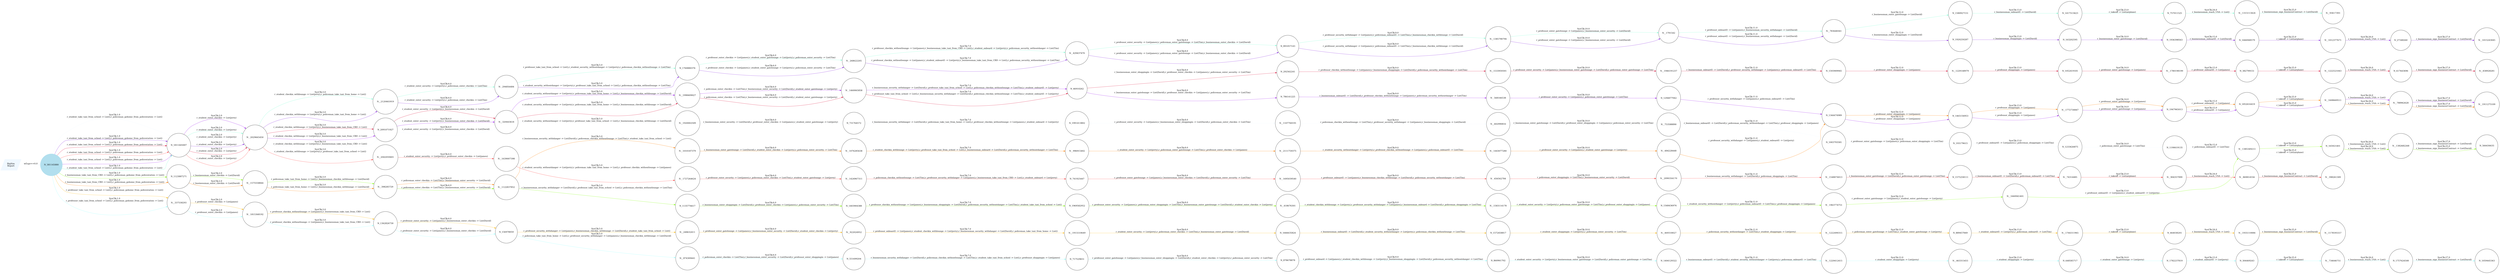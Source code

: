 digraph reaction_graph {
   rankdir=LR;
   Node [shape = circle];
   BigSim_Report [shape = parallelogram color = aliceblue style=filled label="BigSim
Report"];
BigSim_Report -> N_381145880[color = aliceblue label = "wExpr==0.0
"];
 N_381145880
 [shape=circle, color=lightblue2, style=filled];
N_1811445007[ label="N_1811445007"];
 N_381145880 -> N_1811445007[ color = purple label = "SysClk:1.0
r_student_take_taxi_from_school -> List(),r_policeman_gohome_from_policestation -> List()"];
N__2029665450[ label="N__2029665450"];
 N_1811445007 -> N__2029665450[ color = purple label = "SysClk:2.0
r_student_enter_checkin -> List(jerry)"];
N_2091071927[ label="N_2091071927"];
 N__2029665450 -> N_2091071927[ color = purple label = "SysClk:3.0
r_student_checkin_withlounge -> List(jerry),r_businessman_take_taxi_from_CBD -> List()"];
N__320443618[ label="N__320443618"];
 N_2091071927 -> N__320443618[ color = purple label = "SysClk:4.0
r_student_enter_security -> List(jerry),r_businessman_enter_checkin -> List(David)"];
N__1998409027[ label="N__1998409027"];
 N__320443618 -> N__1998409027[ color = purple label = "SysClk:5.0
r_student_security_withoutdanger -> List(jerry),r_policeman_take_taxi_from_home -> List(),r_businessman_checkin_withlounge -> List(David)"];
N__1460065858[ label="N__1460065858"];
 N__1998409027 -> N__1460065858[ color = purple label = "SysClk:6.0
r_policeman_enter_checkin -> List(Tim),r_businessman_enter_security -> List(David),r_student_enter_gatelounge -> List(jerry)"];
N_46910262[ label="N_46910262"];
 N__1460065858 -> N_46910262[ color = purple label = "SysClk:7.0
r_businessman_security_withdanger -> List(David),r_professor_take_taxi_from_school -> List(),r_policeman_checkin_withoutlounge -> List(Tim),r_student_onboard1 -> List(jerry)"];
N_786141225[ label="N_786141225"];
 N_46910262 -> N_786141225[ color = purple label = "SysClk:8.0
r_businessman_enter_gatelounge -> List(David),r_professor_enter_checkin -> List(james),r_policeman_enter_security -> List(Tim)"];
N__568166538[ label="N__568166538"];
 N_786141225 -> N__568166538[ color = purple label = "SysClk:9.0
r_businessman_onboard1 -> List(David),r_professor_checkin_withoutlounge -> List(james),r_policeman_security_withoutdanger -> List(Tim)"];
N_1294877942[ label="N_1294877942"];
 N__568166538 -> N_1294877942[ color = purple label = "SysClk:10.0
r_professor_enter_security -> List(james),r_policeman_enter_gatelounge -> List(Tim)"];
N_1344474989[ label="N_1344474989"];
 N_1294877942 -> N_1344474989[ color = purple label = "SysClk:11.0
r_professor_security_withdanger -> List(james),r_policeman_onboard1 -> List(Tim)"];
N_1465156953[ label="N_1465156953"];
 N_1344474989 -> N_1465156953[ color = purple label = "SysClk:12.0
r_professor_enter_shoppingin -> List(james)"];
N__1772730847[ label="N__1772730847"];
 N_1465156953 -> N__1772730847[ color = purple label = "SysClk:13.0
r_professor_shoppingin -> List(james)"];
N_1947965013[ label="N_1947965013"];
 N__1772730847 -> N_1947965013[ color = purple label = "SysClk:14.0
r_professor_enter_gatelounge -> List(james)"];
N_1852616419[ label="N_1852616419"];
 N_1947965013 -> N_1852616419[ color = purple label = "SysClk:15.0
r_professor_onboard1 -> List(james)"];
N__1608669511[ label="N__1608669511"];
 N_1852616419 -> N__1608669511[ color = purple label = "SysClk:25.0
r_takeoff -> List(airplane)"];
N__788962628[ label="N__788962628"];
 N__1608669511 -> N__788962628[ color = purple label = "SysClk:26.0
r_businessman_reach_USA -> List()"];
N__1911275109[ label="N__1911275109"];
 N__788962628 -> N__1911275109[ color = purple label = "SysClk:27.0
r_businessman_sign_businessContract -> List(David)"];
N__337558293[ label="N__337558293"];
 N_381145880 -> N__337558293[ color = darkgoldenrod1 label = "SysClk:1.0
r_professor_take_taxi_from_school -> List(),r_policeman_gohome_from_policestation -> List()"];
N__1815368192[ label="N__1815368192"];
 N__337558293 -> N__1815368192[ color = darkgoldenrod1 label = "SysClk:2.0
r_professor_enter_checkin -> List(james)"];
N_1362826730[ label="N_1362826730"];
 N__1815368192 -> N_1362826730[ color = darkgoldenrod1 label = "SysClk:3.0
r_professor_checkin_withoutlounge -> List(james),r_businessman_take_taxi_from_CBD -> List()"];
N_156978059[ label="N_156978059"];
 N_1362826730 -> N_156978059[ color = darkgoldenrod1 label = "SysClk:4.0
r_professor_enter_security -> List(james),r_businessman_enter_checkin -> List(David)"];
N__248632411[ label="N__248632411"];
 N_156978059 -> N__248632411[ color = darkgoldenrod1 label = "SysClk:5.0
r_professor_security_withdanger -> List(james),r_businessman_checkin_withlounge -> List(David),r_student_take_taxi_from_school -> List()"];
N__922024952[ label="N__922024952"];
 N__248632411 -> N__922024952[ color = darkgoldenrod1 label = "SysClk:6.0
r_professor_enter_gatelounge -> List(james),r_businessman_enter_security -> List(David),r_student_enter_checkin -> List(jerry)"];
N__1915510649[ label="N__1915510649"];
 N__922024952 -> N__1915510649[ color = darkgoldenrod1 label = "SysClk:7.0
r_professor_onboard1 -> List(james),r_student_checkin_withlounge -> List(jerry),r_businessman_security_withdanger -> List(David),r_policeman_take_taxi_from_home -> List()"];
N_1666635824[ label="N_1666635824"];
 N__1915510649 -> N_1666635824[ color = darkgoldenrod1 label = "SysClk:8.0
r_student_enter_security -> List(jerry),r_policeman_enter_checkin -> List(Tim),r_businessman_enter_gatelounge -> List(David)"];
N_1572458817[ label="N_1572458817"];
 N_1666635824 -> N_1572458817[ color = darkgoldenrod1 label = "SysClk:9.0
r_businessman_onboard1 -> List(David),r_student_security_withoutdanger -> List(jerry),r_policeman_checkin_withoutlounge -> List(Tim)"];
N__469318027[ label="N__469318027"];
 N_1572458817 -> N__469318027[ color = darkgoldenrod1 label = "SysClk:10.0
r_student_enter_shoppingin -> List(jerry),r_policeman_enter_security -> List(Tim)"];
N__1222490315[ label="N__1222490315"];
 N__469318027 -> N__1222490315[ color = darkgoldenrod1 label = "SysClk:11.0
r_policeman_security_withoutdanger -> List(Tim),r_student_shoppingin -> List(jerry)"];
N_889457849[ label="N_889457849"];
 N__1222490315 -> N_889457849[ color = darkgoldenrod1 label = "SysClk:12.0
r_policeman_enter_gatelounge -> List(Tim),r_student_enter_gatelounge -> List(jerry)"];
N__1764311965[ label="N__1764311965"];
 N_889457849 -> N__1764311965[ color = darkgoldenrod1 label = "SysClk:13.0
r_student_onboard1 -> List(jerry),r_policeman_onboard1 -> List(Tim)"];
N_464038201[ label="N_464038201"];
 N__1764311965 -> N_464038201[ color = darkgoldenrod1 label = "SysClk:23.0
r_takeoff -> List(airplane)"];
N__1935110084[ label="N__1935110084"];
 N_464038201 -> N__1935110084[ color = darkgoldenrod1 label = "SysClk:24.0
r_businessman_reach_USA -> List()"];
N__1178595557[ label="N__1178595557"];
 N__1935110084 -> N__1178595557[ color = darkgoldenrod1 label = "SysClk:25.0
r_businessman_sign_businessContract -> List(David)"];
N_1123887271[ label="N_1123887271"];
 N_381145880 -> N_1123887271[ color = chartreuse1 label = "SysClk:1.0
r_businessman_take_taxi_from_CBD -> List(),r_policeman_gohome_from_policestation -> List()"];
N__1575558844[ label="N__1575558844"];
 N_1123887271 -> N__1575558844[ color = chartreuse1 label = "SysClk:2.0
r_businessman_enter_checkin -> List(David)"];
N__398285729[ label="N__398285729"];
 N__1575558844 -> N__398285729[ color = chartreuse1 label = "SysClk:3.0
r_policeman_take_taxi_from_home -> List(),r_businessman_checkin_withlounge -> List(David)"];
N__1122837852[ label="N__1122837852"];
 N__398285729 -> N__1122837852[ color = chartreuse1 label = "SysClk:4.0
r_policeman_enter_checkin -> List(Tim),r_businessman_enter_security -> List(David)"];
N_1135776617[ label="N_1135776617"];
 N__1122837852 -> N_1135776617[ color = chartreuse1 label = "SysClk:5.0
r_businessman_security_withdanger -> List(David),r_professor_take_taxi_from_school -> List(),r_policeman_checkin_withoutlounge -> List(Tim)"];
N_1403904388[ label="N_1403904388"];
 N_1135776617 -> N_1403904388[ color = chartreuse1 label = "SysClk:6.0
r_businessman_enter_shoppingin -> List(David),r_professor_enter_checkin -> List(james),r_policeman_enter_security -> List(Tim)"];
N_1969582952[ label="N_1969582952"];
 N_1403904388 -> N_1969582952[ color = chartreuse1 label = "SysClk:7.0
r_professor_checkin_withoutlounge -> List(james),r_businessman_shoppingin -> List(David),r_policeman_security_withoutdanger -> List(Tim),r_student_take_taxi_from_school -> List()"];
N__418676301[ label="N__418676301"];
 N_1969582952 -> N__418676301[ color = chartreuse1 label = "SysClk:8.0
r_professor_enter_security -> List(james),r_policeman_enter_shoppingin -> List(Tim),r_businessman_enter_gatelounge -> List(David),r_student_enter_checkin -> List(jerry)"];
N__1583114178[ label="N__1583114178"];
 N__418676301 -> N__1583114178[ color = chartreuse1 label = "SysClk:9.0
r_student_checkin_withlounge -> List(jerry),r_professor_security_withdanger -> List(james),r_businessman_onboard -> List(David),r_policeman_shoppingin -> List(Tim)"];
N_1568436976[ label="N_1568436976"];
 N__1583114178 -> N_1568436976[ color = chartreuse1 label = "SysClk:10.0
r_student_enter_security -> List(jerry),r_policeman_enter_gatelounge -> List(Tim),r_professor_enter_shoppingin -> List(james)"];
N__1963774751[ label="N__1963774751"];
 N_1568436976 -> N__1963774751[ color = chartreuse1 label = "SysClk:11.0
r_student_security_withoutdanger -> List(jerry),r_policeman_onboard1 -> List(Tim),r_professor_shoppingin -> List(james)"];
N__1660941401[ label="N__1660941401"];
 N__1963774751 -> N__1660941401[ color = chartreuse1 label = "SysClk:12.0
r_professor_enter_gatelounge -> List(james),r_student_enter_gatelounge -> List(jerry)"];
N__1385349213[ label="N__1385349213"];
 N__1660941401 -> N__1385349213[ color = chartreuse1 label = "SysClk:13.0
r_professor_onboard1 -> List(james),r_student_onboard1 -> List(jerry)"];
N_165921401[ label="N_165921401"];
 N__1385349213 -> N_165921401[ color = chartreuse1 label = "SysClk:23.0
r_takeoff -> List(airplane)"];
N__1382682268[ label="N__1382682268"];
 N_165921401 -> N__1382682268[ color = chartreuse1 label = "SysClk:24.0
r_businessman_reach_USA -> List()"];
N_566436635[ label="N_566436635"];
 N__1382682268 -> N_566436635[ color = chartreuse1 label = "SysClk:25.0
r_businessman_sign_businessContract -> List(David)"];
N_1123887271[ label="N_1123887271"];
 N_381145880 -> N_1123887271[ color = darkorange1 label = "SysClk:1.0
r_businessman_take_taxi_from_CBD -> List(),r_policeman_gohome_from_policestation -> List()"];
N__1575558844[ label="N__1575558844"];
 N_1123887271 -> N__1575558844[ color = darkorange1 label = "SysClk:2.0
r_businessman_enter_checkin -> List(David)"];
N__398285729[ label="N__398285729"];
 N__1575558844 -> N__398285729[ color = darkorange1 label = "SysClk:3.0
r_policeman_take_taxi_from_home -> List(),r_businessman_checkin_withlounge -> List(David)"];
N__1122837852[ label="N__1122837852"];
 N__398285729 -> N__1122837852[ color = darkorange1 label = "SysClk:4.0
r_policeman_enter_checkin -> List(Tim),r_businessman_enter_security -> List(David)"];
N__1010187379[ label="N__1010187379"];
 N__1122837852 -> N__1010187379[ color = darkorange1 label = "SysClk:5.0
r_businessman_security_withdanger -> List(David),r_policeman_checkin_withoutlounge -> List(Tim),r_student_take_taxi_from_school -> List()"];
N__1076285638[ label="N__1076285638"];
 N__1010187379 -> N__1076285638[ color = darkorange1 label = "SysClk:6.0
r_businessman_enter_gatelounge -> List(David),r_student_enter_checkin -> List(jerry),r_policeman_enter_security -> List(Tim)"];
N__996915402[ label="N__996915402"];
 N__1076285638 -> N__996915402[ color = darkorange1 label = "SysClk:7.0
r_student_checkin_withlounge -> List(jerry),r_professor_take_taxi_from_school -> List(),r_businessman_onboard -> List(David),r_policeman_security_withoutdanger -> List(Tim)"];
N__2111759375[ label="N__2111759375"];
 N__996915402 -> N__2111759375[ color = darkorange1 label = "SysClk:8.0
r_student_enter_security -> List(jerry),r_policeman_enter_gatelounge -> List(Tim),r_professor_enter_checkin -> List(james)"];
N__1443077280[ label="N__1443077280"];
 N__2111759375 -> N__1443077280[ color = darkorange1 label = "SysClk:9.0
r_student_security_withoutdanger -> List(jerry),r_professor_checkin_withoutlounge -> List(james),r_policeman_onboard1 -> List(Tim)"];
N__484228448[ label="N__484228448"];
 N__1443077280 -> N__484228448[ color = darkorange1 label = "SysClk:10.0
r_professor_enter_security -> List(james),r_student_enter_gatelounge -> List(jerry)"];
N_1344474989[ label="N_1344474989"];
 N__484228448 -> N_1344474989[ color = darkorange1 label = "SysClk:11.0
r_professor_security_withdanger -> List(james),r_student_onboard1 -> List(jerry)"];
N_1465156953[ label="N_1465156953"];
 N_1344474989 -> N_1465156953[ color = darkorange1 label = "SysClk:12.0
r_professor_enter_shoppingin -> List(james)"];
N__1772730847[ label="N__1772730847"];
 N_1465156953 -> N__1772730847[ color = darkorange1 label = "SysClk:13.0
r_professor_shoppingin -> List(james)"];
N_1947965013[ label="N_1947965013"];
 N__1772730847 -> N_1947965013[ color = darkorange1 label = "SysClk:14.0
r_professor_enter_gatelounge -> List(james)"];
N_1852616419[ label="N_1852616419"];
 N_1947965013 -> N_1852616419[ color = darkorange1 label = "SysClk:15.0
r_professor_onboard1 -> List(james)"];
N__1608669511[ label="N__1608669511"];
 N_1852616419 -> N__1608669511[ color = darkorange1 label = "SysClk:25.0
r_takeoff -> List(airplane)"];
N__788962628[ label="N__788962628"];
 N__1608669511 -> N__788962628[ color = darkorange1 label = "SysClk:26.0
r_businessman_reach_USA -> List()"];
N__1911275109[ label="N__1911275109"];
 N__788962628 -> N__1911275109[ color = darkorange1 label = "SysClk:27.0
r_businessman_sign_businessContract -> List(David)"];
N_1811445007[ label="N_1811445007"];
 N_381145880 -> N_1811445007[ color = aquamarine1 label = "SysClk:1.0
r_student_take_taxi_from_school -> List(),r_policeman_gohome_from_policestation -> List()"];
N__2029665450[ label="N__2029665450"];
 N_1811445007 -> N__2029665450[ color = aquamarine1 label = "SysClk:2.0
r_student_enter_checkin -> List(jerry)"];
N__2120465919[ label="N__2120465919"];
 N__2029665450 -> N__2120465919[ color = aquamarine1 label = "SysClk:3.0
r_student_checkin_withlounge -> List(jerry),r_policeman_take_taxi_from_home -> List()"];
N__294856484[ label="N__294856484"];
 N__2120465919 -> N__294856484[ color = aquamarine1 label = "SysClk:4.0
r_student_enter_security -> List(jerry),r_policeman_enter_checkin -> List(Tim)"];
N_1760880376[ label="N_1760880376"];
 N__294856484 -> N_1760880376[ color = aquamarine1 label = "SysClk:5.0
r_professor_take_taxi_from_school -> List(),r_student_security_withoutdanger -> List(jerry),r_policeman_checkin_withoutlounge -> List(Tim)"];
N__268622205[ label="N__268622205"];
 N_1760880376 -> N__268622205[ color = aquamarine1 label = "SysClk:6.0
r_professor_enter_checkin -> List(james),r_student_enter_gatelounge -> List(jerry),r_policeman_enter_security -> List(Tim)"];
N__429437470[ label="N__429437470"];
 N__268622205 -> N__429437470[ color = aquamarine1 label = "SysClk:7.0
r_professor_checkin_withoutlounge -> List(james),r_businessman_take_taxi_from_CBD -> List(),r_student_onboard -> List(jerry),r_policeman_security_withoutdanger -> List(Tim)"];
N_891057143[ label="N_891057143"];
 N__429437470 -> N_891057143[ color = aquamarine1 label = "SysClk:8.0
r_professor_enter_security -> List(james),r_policeman_enter_gatelounge -> List(Tim),r_businessman_enter_checkin -> List(David)"];
N__1385790794[ label="N__1385790794"];
 N_891057143 -> N__1385790794[ color = aquamarine1 label = "SysClk:9.0
r_professor_security_withdanger -> List(james),r_policeman_onboard1 -> List(Tim),r_businessman_checkin_withlounge -> List(David)"];
N__1791542[ label="N__1791542"];
 N__1385790794 -> N__1791542[ color = aquamarine1 label = "SysClk:10.0
r_professor_enter_gatelounge -> List(james),r_businessman_enter_security -> List(David)"];
N__783648361[ label="N__783648361"];
 N__1791542 -> N__783648361[ color = aquamarine1 label = "SysClk:11.0
r_professor_onboard1 -> List(james),r_businessman_security_withdanger -> List(David)"];
N_1580927151[ label="N_1580927151"];
 N__783648361 -> N_1580927151[ color = aquamarine1 label = "SysClk:12.0
r_businessman_enter_gatelounge -> List(David)"];
N_1417513623[ label="N_1417513623"];
 N_1580927151 -> N_1417513623[ color = aquamarine1 label = "SysClk:13.0
r_businessman_onboard1 -> List(David)"];
N_757011525[ label="N_757011525"];
 N_1417513623 -> N_757011525[ color = aquamarine1 label = "SysClk:23.0
r_takeoff -> List(airplane)"];
N__1315113424[ label="N__1315113424"];
 N_757011525 -> N__1315113424[ color = aquamarine1 label = "SysClk:24.0
r_businessman_reach_USA -> List()"];
N__93617393[ label="N__93617393"];
 N__1315113424 -> N__93617393[ color = aquamarine1 label = "SysClk:25.0
r_businessman_sign_businessContract -> List(David)"];
N_1811445007[ label="N_1811445007"];
 N_381145880 -> N_1811445007[ color = aliceblue label = "SysClk:1.0
r_student_take_taxi_from_school -> List(),r_policeman_gohome_from_policestation -> List()"];
N__2029665450[ label="N__2029665450"];
 N_1811445007 -> N__2029665450[ color = aliceblue label = "SysClk:2.0
r_student_enter_checkin -> List(jerry)"];
N_2091071927[ label="N_2091071927"];
 N__2029665450 -> N_2091071927[ color = aliceblue label = "SysClk:3.0
r_student_checkin_withlounge -> List(jerry),r_businessman_take_taxi_from_CBD -> List()"];
N__320443618[ label="N__320443618"];
 N_2091071927 -> N__320443618[ color = aliceblue label = "SysClk:4.0
r_student_enter_security -> List(jerry),r_businessman_enter_checkin -> List(David)"];
N__1920002509[ label="N__1920002509"];
 N__320443618 -> N__1920002509[ color = aliceblue label = "SysClk:5.0
r_student_security_withoutdanger -> List(jerry),r_professor_take_taxi_from_school -> List(),r_businessman_checkin_withlounge -> List(David)"];
N_731764572[ label="N_731764572"];
 N__1920002509 -> N_731764572[ color = aliceblue label = "SysClk:6.0
r_businessman_enter_security -> List(David),r_professor_enter_checkin -> List(james),r_student_enter_gatelounge -> List(jerry)"];
N_1991413802[ label="N_1991413802"];
 N_731764572 -> N_1991413802[ color = aliceblue label = "SysClk:7.0
r_businessman_security_withdanger -> List(David),r_policeman_take_taxi_from_home -> List(),r_professor_checkin_withoutlounge -> List(james),r_student_onboard -> List(jerry)"];
N__1107760191[ label="N__1107760191"];
 N_1991413802 -> N__1107760191[ color = aliceblue label = "SysClk:8.0
r_professor_enter_security -> List(james),r_businessman_enter_shoppingin -> List(David),r_policeman_enter_checkin -> List(Tim)"];
N__602990816[ label="N__602990816"];
 N__1107760191 -> N__602990816[ color = aliceblue label = "SysClk:9.0
r_policeman_checkin_withoutlounge -> List(Tim),r_professor_security_withdanger -> List(james),r_businessman_shoppingin -> List(David)"];
N__753588890[ label="N__753588890"];
 N__602990816 -> N__753588890[ color = aliceblue label = "SysClk:10.0
r_businessman_enter_gatelounge -> List(David),r_professor_enter_shoppingin -> List(james),r_policeman_enter_security -> List(Tim)"];
N_1003793581[ label="N_1003793581"];
 N__753588890 -> N_1003793581[ color = aliceblue label = "SysClk:11.0
r_businessman_onboard1 -> List(David),r_policeman_security_withoutdanger -> List(Tim),r_professor_shoppingin -> List(james)"];
N_193179615[ label="N_193179615"];
 N_1003793581 -> N_193179615[ color = aliceblue label = "SysClk:12.0
r_professor_enter_gatelounge -> List(james),r_policeman_enter_shoppingin -> List(Tim)"];
N_1233626875[ label="N_1233626875"];
 N_193179615 -> N_1233626875[ color = aliceblue label = "SysClk:13.0
r_professor_onboard1 -> List(james),r_policeman_shoppingin -> List(Tim)"];
N_1190619135[ label="N_1190619135"];
 N_1233626875 -> N_1190619135[ color = aliceblue label = "SysClk:14.0
r_policeman_enter_gatelounge -> List(Tim)"];
N__1385349213[ label="N__1385349213"];
 N_1190619135 -> N__1385349213[ color = aliceblue label = "SysClk:15.0
r_policeman_onboard1 -> List(Tim)"];
N_165921401[ label="N_165921401"];
 N__1385349213 -> N_165921401[ color = aliceblue label = "SysClk:25.0
r_takeoff -> List(airplane)"];
N__1382682268[ label="N__1382682268"];
 N_165921401 -> N__1382682268[ color = aliceblue label = "SysClk:26.0
r_businessman_reach_USA -> List()"];
N_566436635[ label="N_566436635"];
 N__1382682268 -> N_566436635[ color = aliceblue label = "SysClk:27.0
r_businessman_sign_businessContract -> List(David)"];
N_1811445007[ label="N_1811445007"];
 N_381145880 -> N_1811445007[ color = blueviolet label = "SysClk:1.0
r_student_take_taxi_from_school -> List(),r_policeman_gohome_from_policestation -> List()"];
N__2029665450[ label="N__2029665450"];
 N_1811445007 -> N__2029665450[ color = blueviolet label = "SysClk:2.0
r_student_enter_checkin -> List(jerry)"];
N__2120465919[ label="N__2120465919"];
 N__2029665450 -> N__2120465919[ color = blueviolet label = "SysClk:3.0
r_student_checkin_withlounge -> List(jerry),r_policeman_take_taxi_from_home -> List()"];
N__294856484[ label="N__294856484"];
 N__2120465919 -> N__294856484[ color = blueviolet label = "SysClk:4.0
r_student_enter_security -> List(jerry),r_policeman_enter_checkin -> List(Tim)"];
N_1760880376[ label="N_1760880376"];
 N__294856484 -> N_1760880376[ color = blueviolet label = "SysClk:5.0
r_student_security_withoutdanger -> List(jerry),r_professor_take_taxi_from_school -> List(),r_policeman_checkin_withoutlounge -> List(Tim)"];
N__268622205[ label="N__268622205"];
 N_1760880376 -> N__268622205[ color = blueviolet label = "SysClk:6.0
r_professor_enter_checkin -> List(james),r_student_enter_gatelounge -> List(jerry),r_policeman_enter_security -> List(Tim)"];
N__429437470[ label="N__429437470"];
 N__268622205 -> N__429437470[ color = blueviolet label = "SysClk:7.0
r_professor_checkin_withoutlounge -> List(james),r_student_onboard1 -> List(jerry),r_businessman_take_taxi_from_CBD -> List(),r_policeman_security_withoutdanger -> List(Tim)"];
N_891057143[ label="N_891057143"];
 N__429437470 -> N_891057143[ color = blueviolet label = "SysClk:8.0
r_professor_enter_security -> List(james),r_policeman_enter_gatelounge -> List(Tim),r_businessman_enter_checkin -> List(David)"];
N__1385790794[ label="N__1385790794"];
 N_891057143 -> N__1385790794[ color = blueviolet label = "SysClk:9.0
r_professor_security_withdanger -> List(james),r_policeman_onboard1 -> List(Tim),r_businessman_checkin_withlounge -> List(David)"];
N__1791542[ label="N__1791542"];
 N__1385790794 -> N__1791542[ color = blueviolet label = "SysClk:10.0
r_professor_enter_gatelounge -> List(james),r_businessman_enter_security -> List(David)"];
N__783648361[ label="N__783648361"];
 N__1791542 -> N__783648361[ color = blueviolet label = "SysClk:11.0
r_professor_onboard1 -> List(james),r_businessman_security_withdanger -> List(David)"];
N_1920250287[ label="N_1920250287"];
 N__783648361 -> N_1920250287[ color = blueviolet label = "SysClk:12.0
r_businessman_enter_shoppingin -> List(David)"];
N_163202595[ label="N_163202595"];
 N_1920250287 -> N_163202595[ color = blueviolet label = "SysClk:13.0
r_businessman_shoppingin -> List(David)"];
N_1936398563[ label="N_1936398563"];
 N_163202595 -> N_1936398563[ color = blueviolet label = "SysClk:14.0
r_businessman_enter_gatelounge -> List(David)"];
N_1666948579[ label="N_1666948579"];
 N_1936398563 -> N_1666948579[ color = blueviolet label = "SysClk:15.0
r_businessman_onboard1 -> List(David)"];
N__1012377671[ label="N__1012377671"];
 N_1666948579 -> N__1012377671[ color = blueviolet label = "SysClk:25.0
r_takeoff -> List(airplane)"];
N_27348260[ label="N_27348260"];
 N__1012377671 -> N_27348260[ color = blueviolet label = "SysClk:26.0
r_businessman_reach_USA -> List()"];
N__1015243045[ label="N__1015243045"];
 N_27348260 -> N__1015243045[ color = blueviolet label = "SysClk:27.0
r_businessman_sign_businessContract -> List(David)"];
N__337558293[ label="N__337558293"];
 N_381145880 -> N__337558293[ color = darkslategray1 label = "SysClk:1.0
r_professor_take_taxi_from_school -> List(),r_policeman_gohome_from_policestation -> List()"];
N__1815368192[ label="N__1815368192"];
 N__337558293 -> N__1815368192[ color = darkslategray1 label = "SysClk:2.0
r_professor_enter_checkin -> List(james)"];
N_1362826730[ label="N_1362826730"];
 N__1815368192 -> N_1362826730[ color = darkslategray1 label = "SysClk:3.0
r_professor_checkin_withoutlounge -> List(james),r_businessman_take_taxi_from_CBD -> List()"];
N_156978059[ label="N_156978059"];
 N_1362826730 -> N_156978059[ color = darkslategray1 label = "SysClk:4.0
r_professor_enter_security -> List(james),r_businessman_enter_checkin -> List(David)"];
N__874309441[ label="N__874309441"];
 N_156978059 -> N__874309441[ color = darkslategray1 label = "SysClk:5.0
r_policeman_take_taxi_from_home -> List(),r_professor_security_withdanger -> List(james),r_businessman_checkin_withlounge -> List(David)"];
N_551699204[ label="N_551699204"];
 N__874309441 -> N_551699204[ color = darkslategray1 label = "SysClk:6.0
r_policeman_enter_checkin -> List(Tim),r_businessman_enter_security -> List(David),r_professor_enter_shoppingin -> List(james)"];
N_717529651[ label="N_717529651"];
 N_551699204 -> N_717529651[ color = darkslategray1 label = "SysClk:7.0
r_businessman_security_withdanger -> List(David),r_policeman_checkin_withoutlounge -> List(Tim),r_student_take_taxi_from_school -> List(),r_professor_shoppingin -> List(james)"];
N_878678878[ label="N_878678878"];
 N_717529651 -> N_878678878[ color = darkslategray1 label = "SysClk:8.0
r_professor_enter_gatelounge -> List(james),r_businessman_enter_shoppingin -> List(David),r_student_enter_checkin -> List(jerry),r_policeman_enter_security -> List(Tim)"];
N_860961702[ label="N_860961702"];
 N_878678878 -> N_860961702[ color = darkslategray1 label = "SysClk:9.0
r_professor_onboard -> List(james),r_student_checkin_withlounge -> List(jerry),r_businessman_shoppingin -> List(David),r_policeman_security_withoutdanger -> List(Tim)"];
N_1404129322[ label="N_1404129322"];
 N_860961702 -> N_1404129322[ color = darkslategray1 label = "SysClk:10.0
r_student_enter_security -> List(jerry),r_businessman_enter_gatelounge -> List(David),r_policeman_enter_gatelounge -> List(Tim)"];
N__1220412415[ label="N__1220412415"];
 N_1404129322 -> N__1220412415[ color = darkslategray1 label = "SysClk:11.0
r_businessman_onboard1 -> List(David),r_student_security_withoutdanger -> List(jerry),r_policeman_onboard1 -> List(Tim)"];
N__463315455[ label="N__463315455"];
 N__1220412415 -> N__463315455[ color = darkslategray1 label = "SysClk:12.0
r_student_enter_shoppingin -> List(jerry)"];
N_648585717[ label="N_648585717"];
 N__463315455 -> N_648585717[ color = darkslategray1 label = "SysClk:13.0
r_student_shoppingin -> List(jerry)"];
N_1782237819[ label="N_1782237819"];
 N_648585717 -> N_1782237819[ color = darkslategray1 label = "SysClk:14.0
r_student_enter_gatelounge -> List(jerry)"];
N_304469243[ label="N_304469243"];
 N_1782237819 -> N_304469243[ color = darkslategray1 label = "SysClk:15.0
r_student_onboard1 -> List(jerry)"];
N__734646751[ label="N__734646751"];
 N_304469243 -> N__734646751[ color = darkslategray1 label = "SysClk:25.0
r_takeoff -> List(airplane)"];
N_1757624508[ label="N_1757624508"];
 N__734646751 -> N_1757624508[ color = darkslategray1 label = "SysClk:26.0
r_businessman_reach_USA -> List()"];
N_1059445363[ label="N_1059445363"];
 N_1757624508 -> N_1059445363[ color = darkslategray1 label = "SysClk:27.0
r_businessman_sign_businessContract -> List(David)"];
N_1811445007[ label="N_1811445007"];
 N_381145880 -> N_1811445007[ color = crimson label = "SysClk:1.0
r_student_take_taxi_from_school -> List(),r_policeman_gohome_from_policestation -> List()"];
N__2029665450[ label="N__2029665450"];
 N_1811445007 -> N__2029665450[ color = crimson label = "SysClk:2.0
r_student_enter_checkin -> List(jerry)"];
N_2091071927[ label="N_2091071927"];
 N__2029665450 -> N_2091071927[ color = crimson label = "SysClk:3.0
r_student_checkin_withlounge -> List(jerry),r_businessman_take_taxi_from_CBD -> List()"];
N__320443618[ label="N__320443618"];
 N_2091071927 -> N__320443618[ color = crimson label = "SysClk:4.0
r_student_enter_security -> List(jerry),r_businessman_enter_checkin -> List(David)"];
N__1998409027[ label="N__1998409027"];
 N__320443618 -> N__1998409027[ color = crimson label = "SysClk:5.0
r_student_security_withoutdanger -> List(jerry),r_policeman_take_taxi_from_home -> List(),r_businessman_checkin_withlounge -> List(David)"];
N__1460065858[ label="N__1460065858"];
 N__1998409027 -> N__1460065858[ color = crimson label = "SysClk:6.0
r_policeman_enter_checkin -> List(Tim),r_businessman_enter_security -> List(David),r_student_enter_gatelounge -> List(jerry)"];
N_46910262[ label="N_46910262"];
 N__1460065858 -> N_46910262[ color = crimson label = "SysClk:7.0
r_professor_take_taxi_from_school -> List(),r_businessman_security_withdanger -> List(David),r_policeman_checkin_withoutlounge -> List(Tim),r_student_onboard1 -> List(jerry)"];
N_292562241[ label="N_292562241"];
 N_46910262 -> N_292562241[ color = crimson label = "SysClk:8.0
r_businessman_enter_shoppingin -> List(David),r_professor_enter_checkin -> List(james),r_policeman_enter_security -> List(Tim)"];
N__1533959301[ label="N__1533959301"];
 N_292562241 -> N__1533959301[ color = crimson label = "SysClk:9.0
r_professor_checkin_withoutlounge -> List(james),r_businessman_shoppingin -> List(David),r_policeman_security_withoutdanger -> List(Tim)"];
N__1946191237[ label="N__1946191237"];
 N__1533959301 -> N__1946191237[ color = crimson label = "SysClk:10.0
r_professor_enter_security -> List(james),r_businessman_enter_gatelounge -> List(David),r_policeman_enter_gatelounge -> List(Tim)"];
N_1593909945[ label="N_1593909945"];
 N__1946191237 -> N_1593909945[ color = crimson label = "SysClk:11.0
r_businessman_onboard1 -> List(David),r_professor_security_withdanger -> List(james),r_policeman_onboard1 -> List(Tim)"];
N__1229148979[ label="N__1229148979"];
 N_1593909945 -> N__1229148979[ color = crimson label = "SysClk:12.0
r_professor_enter_shoppingin -> List(james)"];
N_1052419181[ label="N_1052419181"];
 N__1229148979 -> N_1052419181[ color = crimson label = "SysClk:13.0
r_professor_shoppingin -> List(james)"];
N__1780198199[ label="N__1780198199"];
 N_1052419181 -> N__1780198199[ color = crimson label = "SysClk:14.0
r_professor_enter_gatelounge -> List(james)"];
N_382799151[ label="N_382799151"];
 N__1780198199 -> N_382799151[ color = crimson label = "SysClk:15.0
r_professor_onboard1 -> List(james)"];
N__1222521043[ label="N__1222521043"];
 N_382799151 -> N__1222521043[ color = crimson label = "SysClk:25.0
r_takeoff -> List(airplane)"];
N_617643696[ label="N_617643696"];
 N__1222521043 -> N_617643696[ color = crimson label = "SysClk:26.0
r_businessman_reach_USA -> List()"];
N__838928281[ label="N__838928281"];
 N_617643696 -> N__838928281[ color = crimson label = "SysClk:27.0
r_businessman_sign_businessContract -> List(David)"];
N_1811445007[ label="N_1811445007"];
 N_381145880 -> N_1811445007[ color = brown1 label = "SysClk:1.0
r_student_take_taxi_from_school -> List(),r_policeman_gohome_from_policestation -> List()"];
N__2029665450[ label="N__2029665450"];
 N_1811445007 -> N__2029665450[ color = brown1 label = "SysClk:2.0
r_student_enter_checkin -> List(jerry)"];
N__2042059401[ label="N__2042059401"];
 N__2029665450 -> N__2042059401[ color = brown1 label = "SysClk:3.0
r_student_checkin_withlounge -> List(jerry),r_professor_take_taxi_from_school -> List()"];
N__1639007398[ label="N__1639007398"];
 N__2042059401 -> N__1639007398[ color = brown1 label = "SysClk:4.0
r_student_enter_security -> List(jerry),r_professor_enter_checkin -> List(james)"];
N__1727264624[ label="N__1727264624"];
 N__1639007398 -> N__1727264624[ color = brown1 label = "SysClk:5.0
r_student_security_withoutdanger -> List(jerry),r_policeman_take_taxi_from_home -> List(),r_professor_checkin_withoutlounge -> List(james)"];
N__1424967311[ label="N__1424967311"];
 N__1727264624 -> N__1424967311[ color = brown1 label = "SysClk:6.0
r_professor_enter_security -> List(james),r_policeman_enter_checkin -> List(Tim),r_student_enter_gatelounge -> List(jerry)"];
N_741925447[ label="N_741925447"];
 N__1424967311 -> N_741925447[ color = brown1 label = "SysClk:7.0
r_policeman_checkin_withoutlounge -> List(Tim),r_professor_security_withdanger -> List(james),r_businessman_take_taxi_from_CBD -> List(),r_student_onboard -> List(jerry)"];
N__1695039540[ label="N__1695039540"];
 N_741925447 -> N__1695039540[ color = brown1 label = "SysClk:8.0
r_professor_enter_gatelounge -> List(james),r_businessman_enter_checkin -> List(David),r_policeman_enter_security -> List(Tim)"];
N__456562784[ label="N__456562784"];
 N__1695039540 -> N__456562784[ color = brown1 label = "SysClk:9.0
r_professor_onboard1 -> List(james),r_businessman_checkin_withlounge -> List(David),r_policeman_security_withoutdanger -> List(Tim)"];
N__2090356170[ label="N__2090356170"];
 N__456562784 -> N__2090356170[ color = brown1 label = "SysClk:10.0
r_policeman_enter_shoppingin -> List(Tim),r_businessman_enter_security -> List(David)"];
N__1548074013[ label="N__1548074013"];
 N__2090356170 -> N__1548074013[ color = brown1 label = "SysClk:11.0
r_businessman_security_withdanger -> List(David),r_policeman_shoppingin -> List(Tim)"];
N_1575258111[ label="N_1575258111"];
 N__1548074013 -> N_1575258111[ color = brown1 label = "SysClk:12.0
r_businessman_enter_gatelounge -> List(David),r_policeman_enter_gatelounge -> List(Tim)"];
N__74314485[ label="N__74314485"];
 N_1575258111 -> N__74314485[ color = brown1 label = "SysClk:13.0
r_businessman_onboard1 -> List(David),r_policeman_onboard1 -> List(Tim)"];
N__904357999[ label="N__904357999"];
 N__74314485 -> N__904357999[ color = brown1 label = "SysClk:23.0
r_takeoff -> List(airplane)"];
N__869814556[ label="N__869814556"];
 N__904357999 -> N__869814556[ color = brown1 label = "SysClk:24.0
r_businessman_reach_USA -> List()"];
N__398261309[ label="N__398261309"];
 N__869814556 -> N__398261309[ color = brown1 label = "SysClk:25.0
r_businessman_sign_businessContract -> List(David)"];
}
